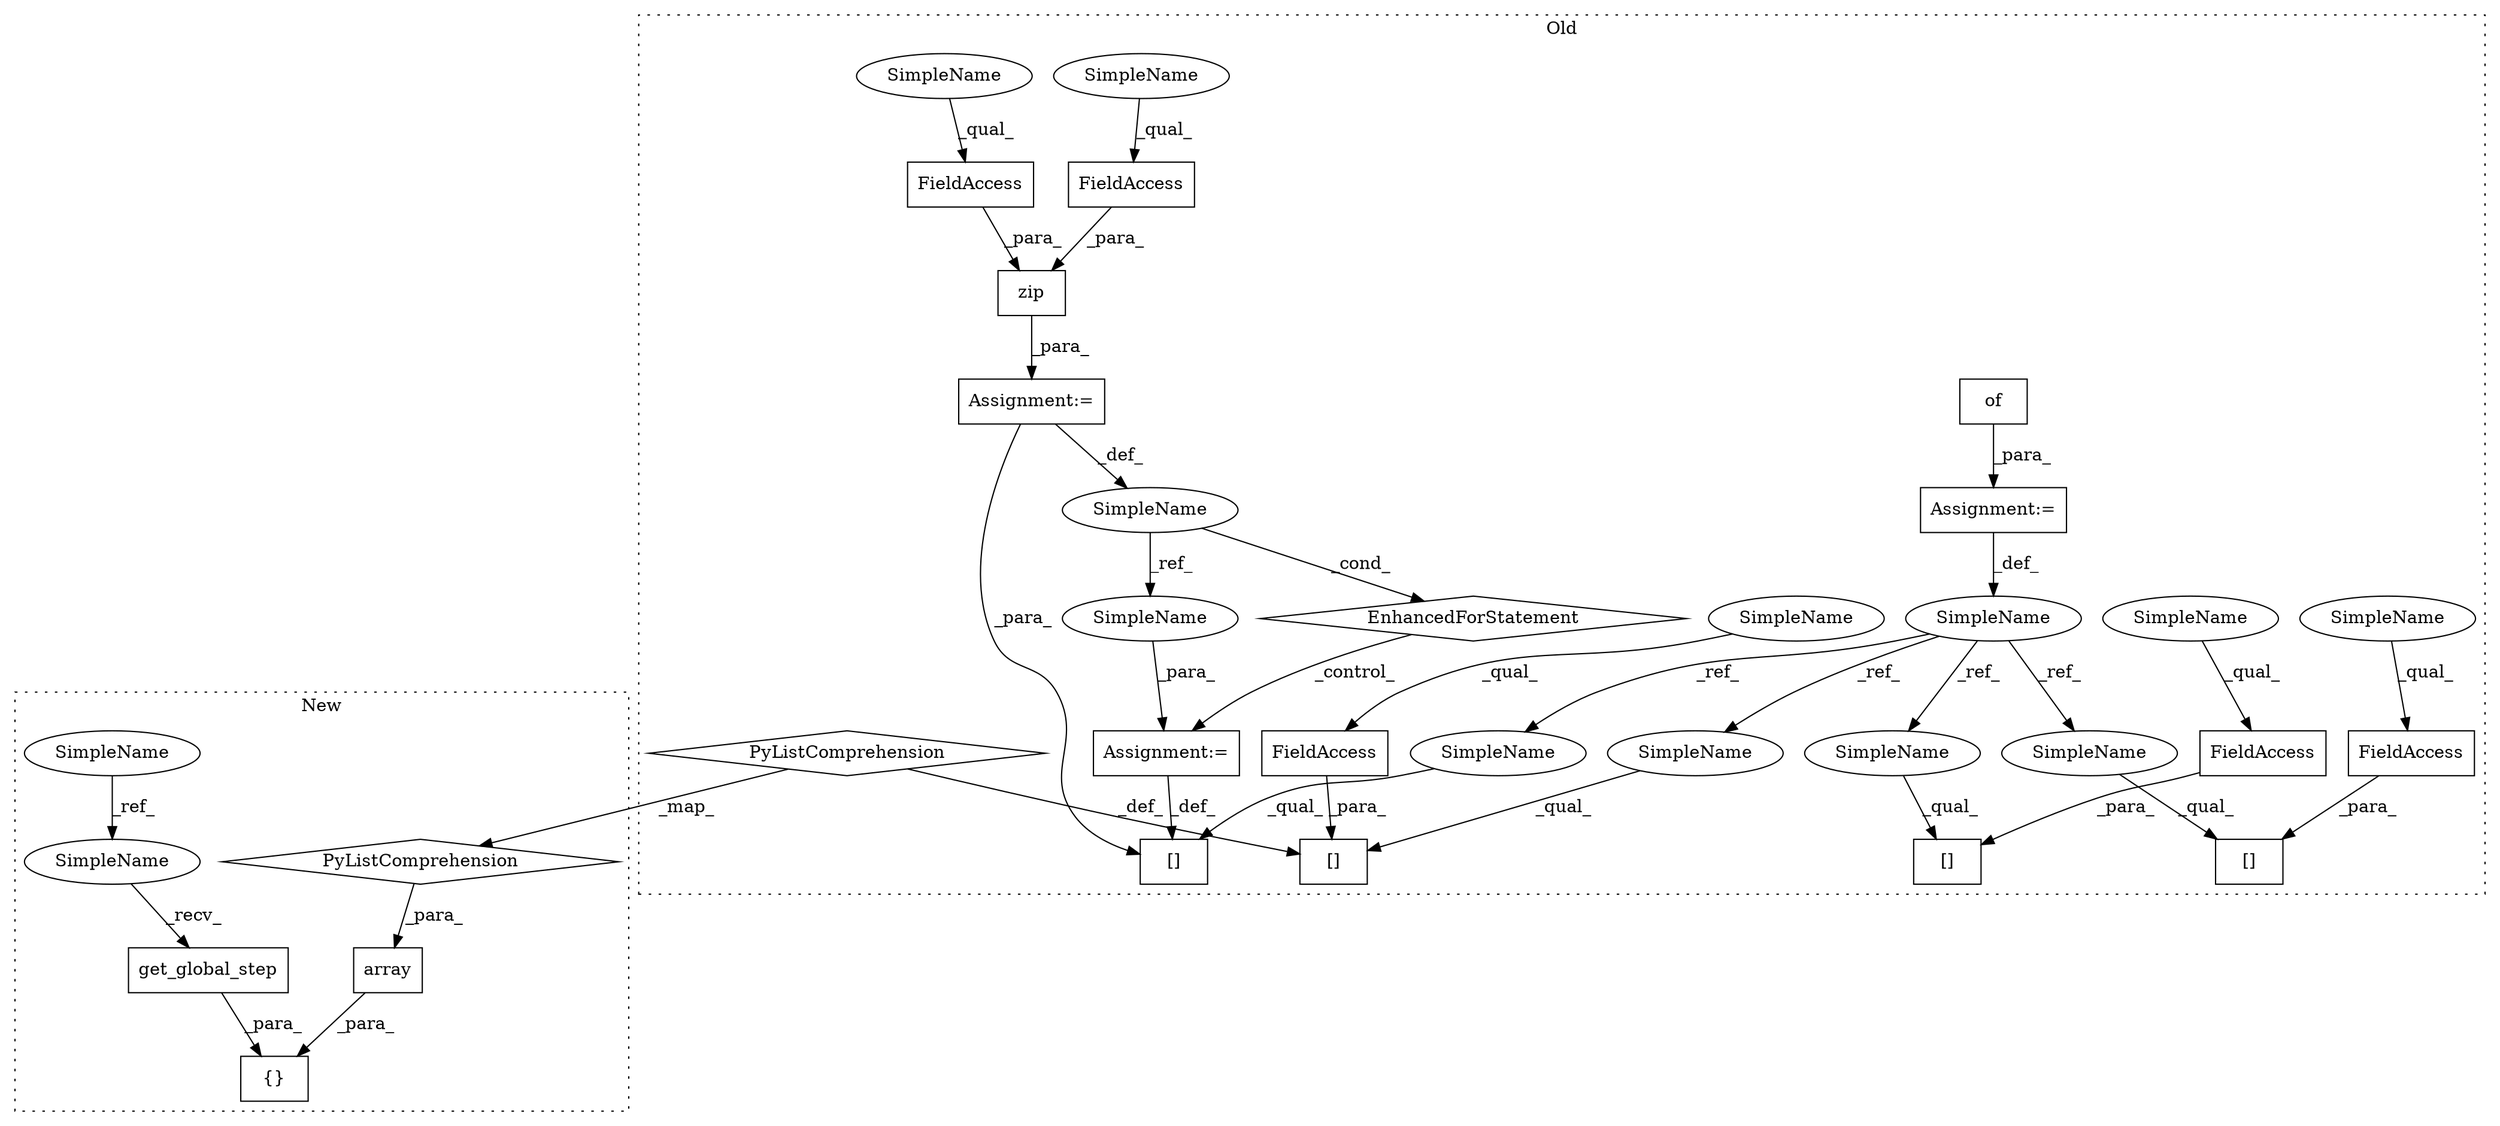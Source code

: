 digraph G {
subgraph cluster0 {
1 [label="[]" a="2" s="8822,8839" l="10,1" shape="box"];
4 [label="zip" a="32" s="8759,8807" l="4,1" shape="box"];
5 [label="EnhancedForStatement" a="70" s="8659,8808" l="85,2" shape="diamond"];
7 [label="SimpleName" a="42" s="8284" l="9" shape="ellipse"];
8 [label="[]" a="2" s="8379,8409" l="10,1" shape="box"];
9 [label="PyListComprehension" a="109" s="8435" l="178" shape="diamond"];
11 [label="[]" a="2" s="8608,8644" l="10,1" shape="box"];
12 [label="FieldAccess" a="22" s="8763" l="23" shape="box"];
13 [label="[]" a="2" s="8312,8336" l="10,1" shape="box"];
15 [label="FieldAccess" a="22" s="8787" l="20" shape="box"];
16 [label="FieldAccess" a="22" s="8322" l="14" shape="box"];
17 [label="FieldAccess" a="22" s="8618" l="26" shape="box"];
18 [label="FieldAccess" a="22" s="8389" l="20" shape="box"];
19 [label="of" a="32" s="8298" l="4" shape="box"];
20 [label="SimpleName" a="42" s="8752" l="4" shape="ellipse"];
21 [label="Assignment:=" a="7" s="8840" l="1" shape="box"];
22 [label="Assignment:=" a="7" s="8293" l="1" shape="box"];
23 [label="Assignment:=" a="7" s="8659,8808" l="85,2" shape="box"];
25 [label="SimpleName" a="42" s="8841" l="4" shape="ellipse"];
26 [label="SimpleName" a="42" s="8322" l="4" shape="ellipse"];
27 [label="SimpleName" a="42" s="8389" l="4" shape="ellipse"];
28 [label="SimpleName" a="42" s="8618" l="4" shape="ellipse"];
29 [label="SimpleName" a="42" s="8763" l="4" shape="ellipse"];
30 [label="SimpleName" a="42" s="8787" l="4" shape="ellipse"];
31 [label="SimpleName" a="42" s="8822" l="9" shape="ellipse"];
32 [label="SimpleName" a="42" s="8608" l="9" shape="ellipse"];
33 [label="SimpleName" a="42" s="8312" l="9" shape="ellipse"];
34 [label="SimpleName" a="42" s="8379" l="9" shape="ellipse"];
label = "Old";
style="dotted";
}
subgraph cluster1 {
2 [label="get_global_step" a="32" s="9237" l="17" shape="box"];
3 [label="{}" a="4" s="9182,9266" l="1,1" shape="box"];
6 [label="array" a="32" s="8944,9140" l="26,-12" shape="box"];
10 [label="PyListComprehension" a="109" s="8970" l="170" shape="diamond"];
14 [label="SimpleName" a="42" s="8617" l="4" shape="ellipse"];
24 [label="SimpleName" a="42" s="9232" l="4" shape="ellipse"];
label = "New";
style="dotted";
}
2 -> 3 [label="_para_"];
4 -> 23 [label="_para_"];
5 -> 21 [label="_control_"];
6 -> 3 [label="_para_"];
7 -> 32 [label="_ref_"];
7 -> 34 [label="_ref_"];
7 -> 33 [label="_ref_"];
7 -> 31 [label="_ref_"];
9 -> 10 [label="_map_"];
9 -> 8 [label="_def_"];
10 -> 6 [label="_para_"];
12 -> 4 [label="_para_"];
14 -> 24 [label="_ref_"];
15 -> 4 [label="_para_"];
16 -> 13 [label="_para_"];
17 -> 11 [label="_para_"];
18 -> 8 [label="_para_"];
19 -> 22 [label="_para_"];
20 -> 5 [label="_cond_"];
20 -> 25 [label="_ref_"];
21 -> 1 [label="_def_"];
22 -> 7 [label="_def_"];
23 -> 1 [label="_para_"];
23 -> 20 [label="_def_"];
24 -> 2 [label="_recv_"];
25 -> 21 [label="_para_"];
26 -> 16 [label="_qual_"];
27 -> 18 [label="_qual_"];
28 -> 17 [label="_qual_"];
29 -> 12 [label="_qual_"];
30 -> 15 [label="_qual_"];
31 -> 1 [label="_qual_"];
32 -> 11 [label="_qual_"];
33 -> 13 [label="_qual_"];
34 -> 8 [label="_qual_"];
}